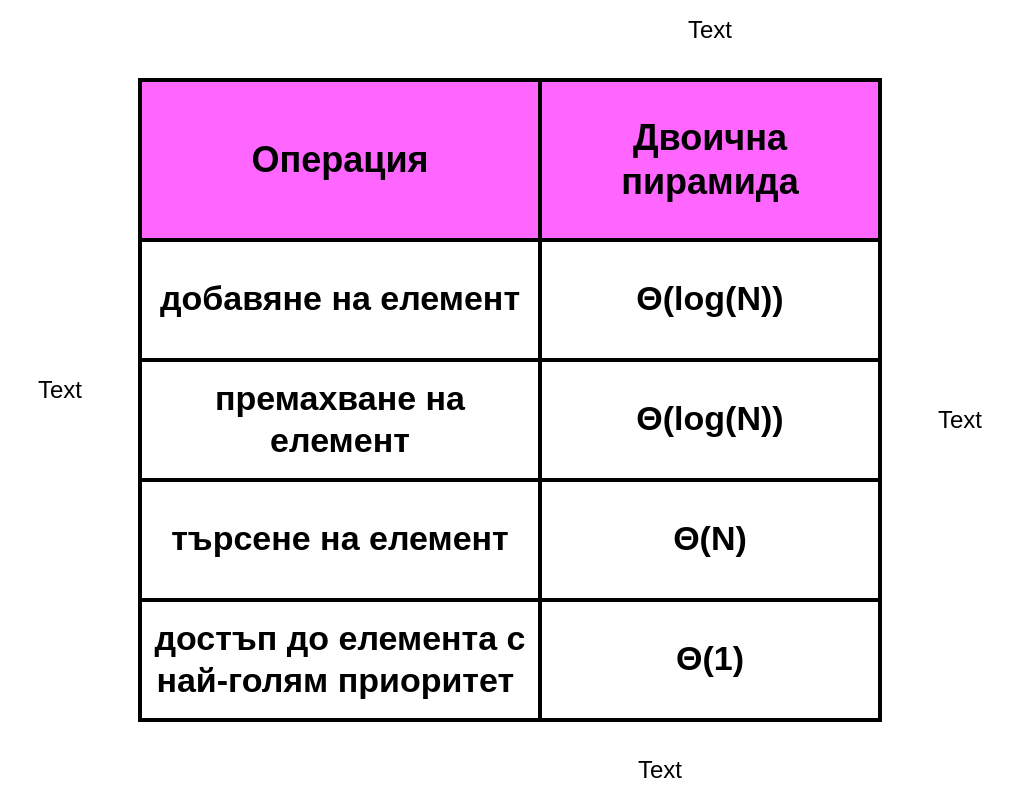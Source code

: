 <mxfile>
    <diagram id="fBRQ1C9LCKRWP2Iw2NHm" name="Page-1">
        <mxGraphModel dx="1572" dy="642" grid="1" gridSize="10" guides="1" tooltips="1" connect="1" arrows="1" fold="1" page="1" pageScale="1" pageWidth="850" pageHeight="1100" background="#ffffff" math="0" shadow="0">
            <root>
                <mxCell id="0"/>
                <mxCell id="1" parent="0"/>
                <mxCell id="2" value="Операция" style="rounded=0;whiteSpace=wrap;html=1;fillColor=#FF66FF;strokeColor=#000000;strokeWidth=2;fontSize=18;fontStyle=1;fontColor=#000000;" parent="1" vertex="1">
                    <mxGeometry y="120" width="200" height="80" as="geometry"/>
                </mxCell>
                <mxCell id="3" value="Двоична пирамида" style="rounded=0;whiteSpace=wrap;html=1;fillColor=#FF66FF;strokeColor=#000000;strokeWidth=2;fontSize=18;fontStyle=1;fontColor=#000000;" parent="1" vertex="1">
                    <mxGeometry x="200" y="120" width="170" height="80" as="geometry"/>
                </mxCell>
                <mxCell id="5" value="добавяне на елемент" style="rounded=0;whiteSpace=wrap;html=1;fillColor=#FFFFFF;strokeColor=#000000;strokeWidth=2;fontSize=17;fontStyle=1;fontColor=#000000;" parent="1" vertex="1">
                    <mxGeometry y="200" width="200" height="60" as="geometry"/>
                </mxCell>
                <mxCell id="6" value="&lt;span style=&quot;font-size: 17px;&quot;&gt;Θ(log(N))&lt;/span&gt;" style="rounded=0;whiteSpace=wrap;html=1;fillColor=#FFFFFF;strokeColor=#000000;strokeWidth=2;fontSize=17;fontStyle=1;fontColor=#000000;" parent="1" vertex="1">
                    <mxGeometry x="200" y="200" width="170" height="60" as="geometry"/>
                </mxCell>
                <mxCell id="8" value="премахване на елемент" style="rounded=0;whiteSpace=wrap;html=1;fillColor=#FFFFFF;strokeColor=#000000;strokeWidth=2;fontSize=17;fontStyle=1;fontColor=#000000;" parent="1" vertex="1">
                    <mxGeometry y="260" width="200" height="60" as="geometry"/>
                </mxCell>
                <mxCell id="9" value="Θ(log(N))" style="rounded=0;whiteSpace=wrap;html=1;fillColor=#FFFFFF;strokeColor=#000000;strokeWidth=2;fontSize=17;fontStyle=1;fontColor=#000000;" parent="1" vertex="1">
                    <mxGeometry x="200" y="260" width="170" height="60" as="geometry"/>
                </mxCell>
                <mxCell id="11" value="търсене на елемент" style="rounded=0;whiteSpace=wrap;html=1;fillColor=#FFFFFF;strokeColor=#000000;strokeWidth=2;fontSize=17;fontStyle=1;fontColor=#000000;" parent="1" vertex="1">
                    <mxGeometry y="320" width="200" height="60" as="geometry"/>
                </mxCell>
                <mxCell id="12" value="Θ(N)" style="rounded=0;whiteSpace=wrap;html=1;fillColor=#FFFFFF;strokeColor=#000000;strokeWidth=2;fontSize=17;fontStyle=1;fontColor=#000000;" parent="1" vertex="1">
                    <mxGeometry x="200" y="320" width="170" height="60" as="geometry"/>
                </mxCell>
                <mxCell id="14" value="достъп до елемента с най-голям приоритет&amp;nbsp;" style="rounded=0;whiteSpace=wrap;html=1;fillColor=#FFFFFF;strokeColor=#000000;strokeWidth=2;fontSize=17;fontStyle=1;fontColor=#000000;" parent="1" vertex="1">
                    <mxGeometry y="380" width="200" height="60" as="geometry"/>
                </mxCell>
                <mxCell id="15" value="Θ(1)" style="rounded=0;whiteSpace=wrap;html=1;fillColor=#FFFFFF;strokeColor=#000000;strokeWidth=2;fontSize=17;fontStyle=1;fontColor=#000000;" parent="1" vertex="1">
                    <mxGeometry x="200" y="380" width="170" height="60" as="geometry"/>
                </mxCell>
                <mxCell id="16" value="Text" style="text;html=1;strokeColor=none;fillColor=none;align=center;verticalAlign=middle;whiteSpace=wrap;rounded=0;" vertex="1" parent="1">
                    <mxGeometry x="255" y="80" width="60" height="30" as="geometry"/>
                </mxCell>
                <mxCell id="17" value="Text" style="text;html=1;strokeColor=none;fillColor=none;align=center;verticalAlign=middle;whiteSpace=wrap;rounded=0;" vertex="1" parent="1">
                    <mxGeometry x="-70" y="260" width="60" height="30" as="geometry"/>
                </mxCell>
                <mxCell id="18" value="Text" style="text;html=1;strokeColor=none;fillColor=none;align=center;verticalAlign=middle;whiteSpace=wrap;rounded=0;" vertex="1" parent="1">
                    <mxGeometry x="230" y="450" width="60" height="30" as="geometry"/>
                </mxCell>
                <mxCell id="19" value="Text" style="text;html=1;strokeColor=none;fillColor=none;align=center;verticalAlign=middle;whiteSpace=wrap;rounded=0;" vertex="1" parent="1">
                    <mxGeometry x="380" y="275" width="60" height="30" as="geometry"/>
                </mxCell>
            </root>
        </mxGraphModel>
    </diagram>
</mxfile>